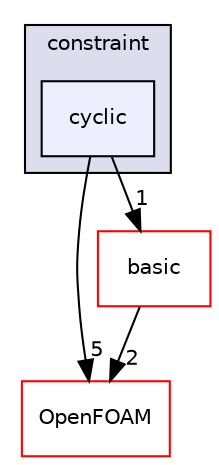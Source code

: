 digraph "src/finiteArea/faMesh/faPatches/constraint/cyclic" {
  bgcolor=transparent;
  compound=true
  node [ fontsize="10", fontname="Helvetica"];
  edge [ labelfontsize="10", labelfontname="Helvetica"];
  subgraph clusterdir_153f03f4c9f1808136b4b13dc539a5ce {
    graph [ bgcolor="#ddddee", pencolor="black", label="constraint" fontname="Helvetica", fontsize="10", URL="dir_153f03f4c9f1808136b4b13dc539a5ce.html"]
  dir_835fa20146f26bf24b9a23176f4bb1bd [shape=box, label="cyclic", style="filled", fillcolor="#eeeeff", pencolor="black", URL="dir_835fa20146f26bf24b9a23176f4bb1bd.html"];
  }
  dir_c5473ff19b20e6ec4dfe5c310b3778a8 [shape=box label="OpenFOAM" color="red" URL="dir_c5473ff19b20e6ec4dfe5c310b3778a8.html"];
  dir_c5abbf3c54c71fd48d8e8c1ae153b196 [shape=box label="basic" color="red" URL="dir_c5abbf3c54c71fd48d8e8c1ae153b196.html"];
  dir_835fa20146f26bf24b9a23176f4bb1bd->dir_c5473ff19b20e6ec4dfe5c310b3778a8 [headlabel="5", labeldistance=1.5 headhref="dir_000727_002151.html"];
  dir_835fa20146f26bf24b9a23176f4bb1bd->dir_c5abbf3c54c71fd48d8e8c1ae153b196 [headlabel="1", labeldistance=1.5 headhref="dir_000727_000724.html"];
  dir_c5abbf3c54c71fd48d8e8c1ae153b196->dir_c5473ff19b20e6ec4dfe5c310b3778a8 [headlabel="2", labeldistance=1.5 headhref="dir_000724_002151.html"];
}
